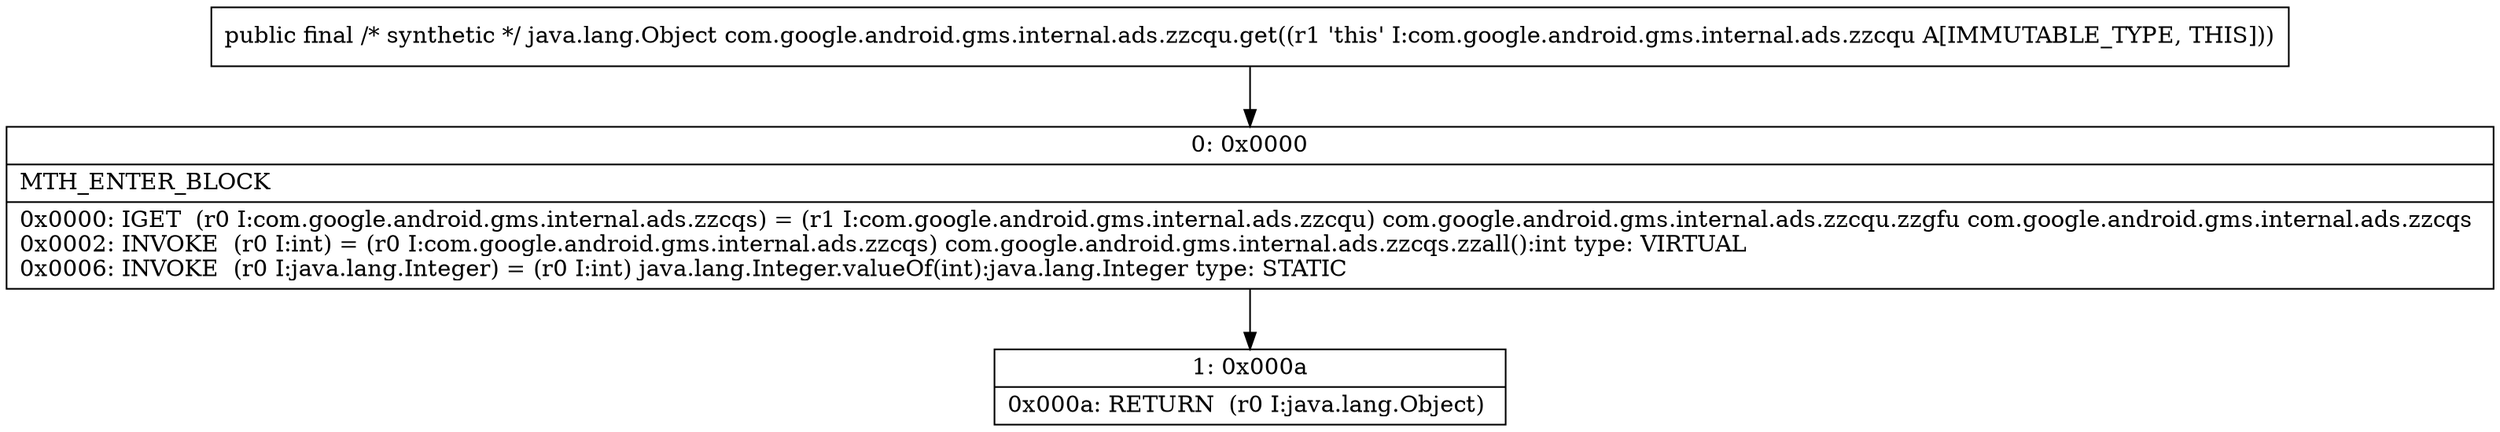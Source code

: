 digraph "CFG forcom.google.android.gms.internal.ads.zzcqu.get()Ljava\/lang\/Object;" {
Node_0 [shape=record,label="{0\:\ 0x0000|MTH_ENTER_BLOCK\l|0x0000: IGET  (r0 I:com.google.android.gms.internal.ads.zzcqs) = (r1 I:com.google.android.gms.internal.ads.zzcqu) com.google.android.gms.internal.ads.zzcqu.zzgfu com.google.android.gms.internal.ads.zzcqs \l0x0002: INVOKE  (r0 I:int) = (r0 I:com.google.android.gms.internal.ads.zzcqs) com.google.android.gms.internal.ads.zzcqs.zzall():int type: VIRTUAL \l0x0006: INVOKE  (r0 I:java.lang.Integer) = (r0 I:int) java.lang.Integer.valueOf(int):java.lang.Integer type: STATIC \l}"];
Node_1 [shape=record,label="{1\:\ 0x000a|0x000a: RETURN  (r0 I:java.lang.Object) \l}"];
MethodNode[shape=record,label="{public final \/* synthetic *\/ java.lang.Object com.google.android.gms.internal.ads.zzcqu.get((r1 'this' I:com.google.android.gms.internal.ads.zzcqu A[IMMUTABLE_TYPE, THIS])) }"];
MethodNode -> Node_0;
Node_0 -> Node_1;
}

